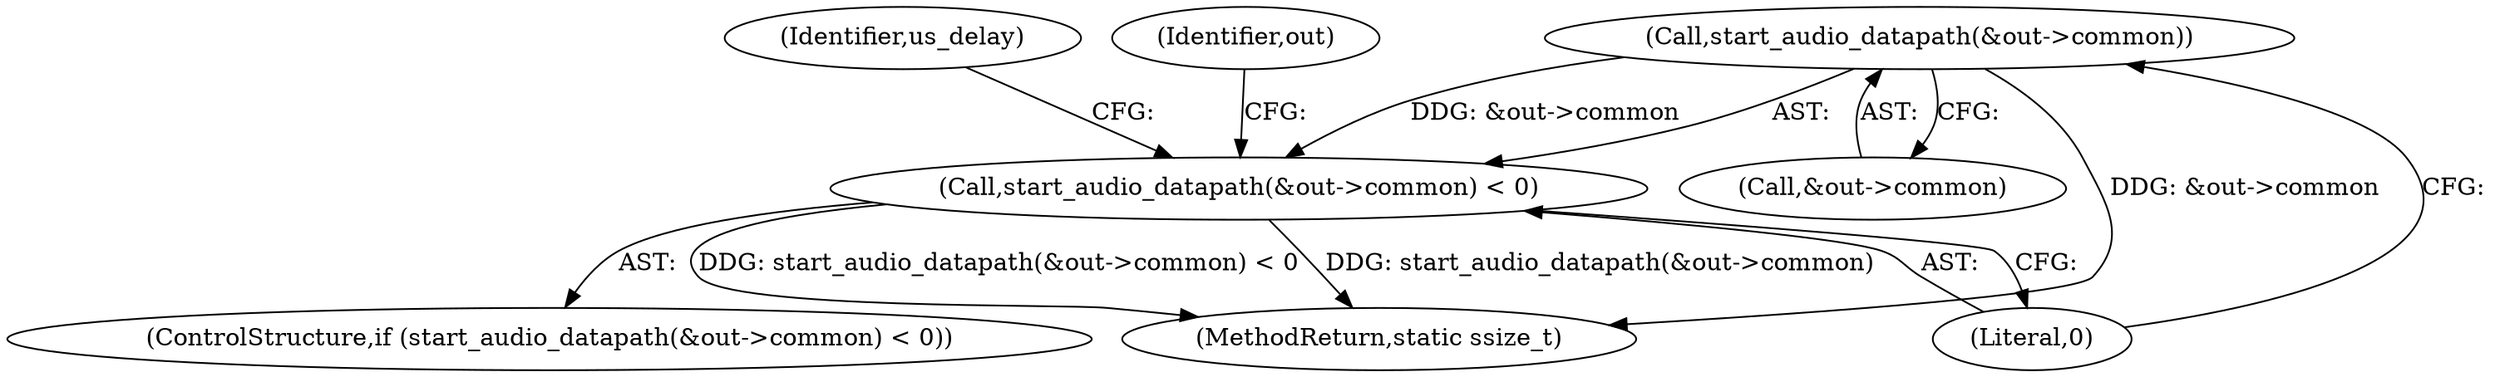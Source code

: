digraph "0_Android_472271b153c5dc53c28beac55480a8d8434b2d5c_4@pointer" {
"1000169" [label="(Call,start_audio_datapath(&out->common))"];
"1000168" [label="(Call,start_audio_datapath(&out->common) < 0)"];
"1000303" [label="(MethodReturn,static ssize_t)"];
"1000178" [label="(Identifier,us_delay)"];
"1000174" [label="(Literal,0)"];
"1000170" [label="(Call,&out->common)"];
"1000168" [label="(Call,start_audio_datapath(&out->common) < 0)"];
"1000167" [label="(ControlStructure,if (start_audio_datapath(&out->common) < 0))"];
"1000228" [label="(Identifier,out)"];
"1000169" [label="(Call,start_audio_datapath(&out->common))"];
"1000169" -> "1000168"  [label="AST: "];
"1000169" -> "1000170"  [label="CFG: "];
"1000170" -> "1000169"  [label="AST: "];
"1000174" -> "1000169"  [label="CFG: "];
"1000169" -> "1000303"  [label="DDG: &out->common"];
"1000169" -> "1000168"  [label="DDG: &out->common"];
"1000168" -> "1000167"  [label="AST: "];
"1000168" -> "1000174"  [label="CFG: "];
"1000174" -> "1000168"  [label="AST: "];
"1000178" -> "1000168"  [label="CFG: "];
"1000228" -> "1000168"  [label="CFG: "];
"1000168" -> "1000303"  [label="DDG: start_audio_datapath(&out->common) < 0"];
"1000168" -> "1000303"  [label="DDG: start_audio_datapath(&out->common)"];
}
